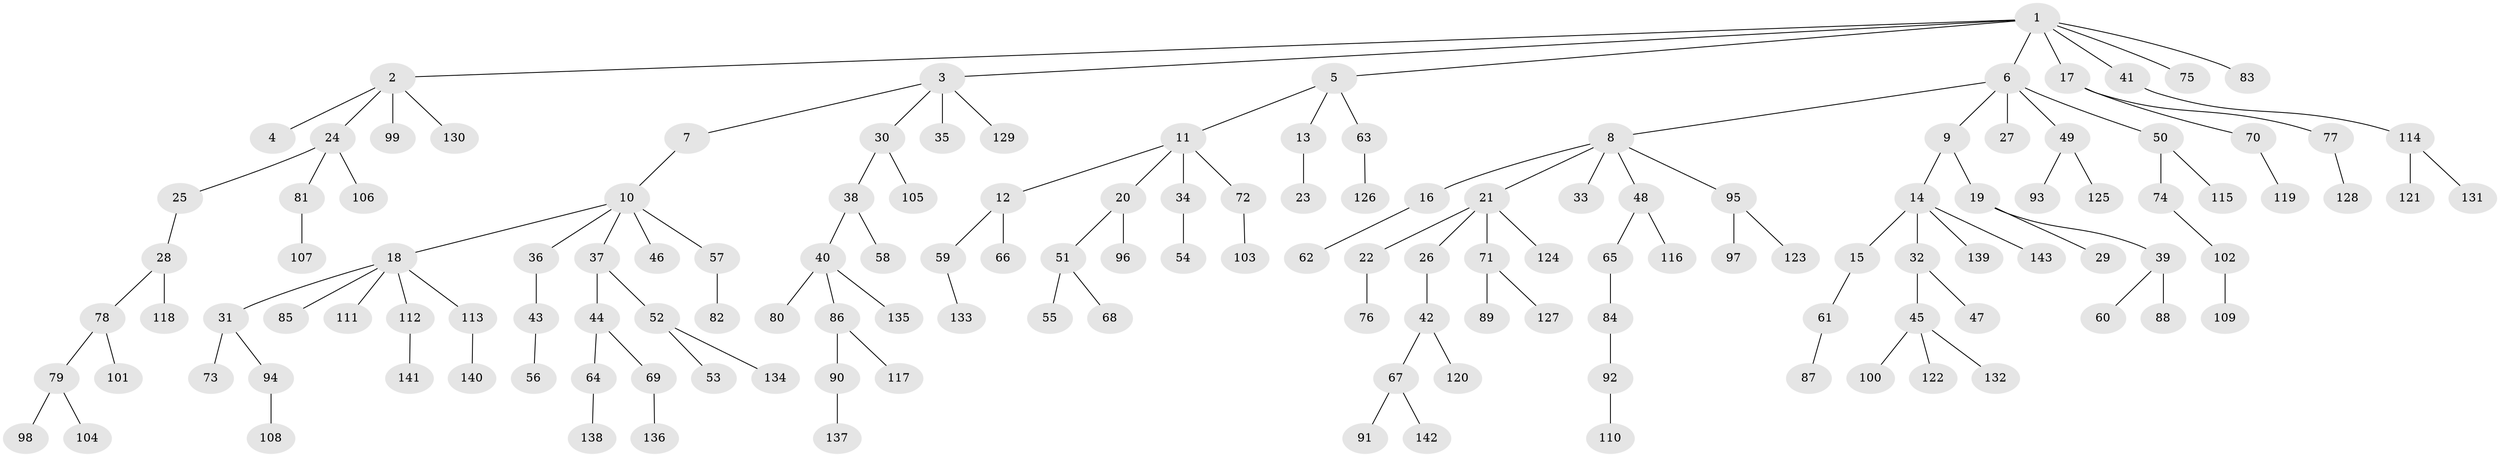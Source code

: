 // Generated by graph-tools (version 1.1) at 2025/53/03/09/25 04:53:33]
// undirected, 143 vertices, 142 edges
graph export_dot {
graph [start="1"]
  node [color=gray90,style=filled];
  1;
  2;
  3;
  4;
  5;
  6;
  7;
  8;
  9;
  10;
  11;
  12;
  13;
  14;
  15;
  16;
  17;
  18;
  19;
  20;
  21;
  22;
  23;
  24;
  25;
  26;
  27;
  28;
  29;
  30;
  31;
  32;
  33;
  34;
  35;
  36;
  37;
  38;
  39;
  40;
  41;
  42;
  43;
  44;
  45;
  46;
  47;
  48;
  49;
  50;
  51;
  52;
  53;
  54;
  55;
  56;
  57;
  58;
  59;
  60;
  61;
  62;
  63;
  64;
  65;
  66;
  67;
  68;
  69;
  70;
  71;
  72;
  73;
  74;
  75;
  76;
  77;
  78;
  79;
  80;
  81;
  82;
  83;
  84;
  85;
  86;
  87;
  88;
  89;
  90;
  91;
  92;
  93;
  94;
  95;
  96;
  97;
  98;
  99;
  100;
  101;
  102;
  103;
  104;
  105;
  106;
  107;
  108;
  109;
  110;
  111;
  112;
  113;
  114;
  115;
  116;
  117;
  118;
  119;
  120;
  121;
  122;
  123;
  124;
  125;
  126;
  127;
  128;
  129;
  130;
  131;
  132;
  133;
  134;
  135;
  136;
  137;
  138;
  139;
  140;
  141;
  142;
  143;
  1 -- 2;
  1 -- 3;
  1 -- 5;
  1 -- 6;
  1 -- 17;
  1 -- 41;
  1 -- 75;
  1 -- 83;
  2 -- 4;
  2 -- 24;
  2 -- 99;
  2 -- 130;
  3 -- 7;
  3 -- 30;
  3 -- 35;
  3 -- 129;
  5 -- 11;
  5 -- 13;
  5 -- 63;
  6 -- 8;
  6 -- 9;
  6 -- 27;
  6 -- 49;
  6 -- 50;
  7 -- 10;
  8 -- 16;
  8 -- 21;
  8 -- 33;
  8 -- 48;
  8 -- 95;
  9 -- 14;
  9 -- 19;
  10 -- 18;
  10 -- 36;
  10 -- 37;
  10 -- 46;
  10 -- 57;
  11 -- 12;
  11 -- 20;
  11 -- 34;
  11 -- 72;
  12 -- 59;
  12 -- 66;
  13 -- 23;
  14 -- 15;
  14 -- 32;
  14 -- 139;
  14 -- 143;
  15 -- 61;
  16 -- 62;
  17 -- 70;
  17 -- 77;
  18 -- 31;
  18 -- 85;
  18 -- 111;
  18 -- 112;
  18 -- 113;
  19 -- 29;
  19 -- 39;
  20 -- 51;
  20 -- 96;
  21 -- 22;
  21 -- 26;
  21 -- 71;
  21 -- 124;
  22 -- 76;
  24 -- 25;
  24 -- 81;
  24 -- 106;
  25 -- 28;
  26 -- 42;
  28 -- 78;
  28 -- 118;
  30 -- 38;
  30 -- 105;
  31 -- 73;
  31 -- 94;
  32 -- 45;
  32 -- 47;
  34 -- 54;
  36 -- 43;
  37 -- 44;
  37 -- 52;
  38 -- 40;
  38 -- 58;
  39 -- 60;
  39 -- 88;
  40 -- 80;
  40 -- 86;
  40 -- 135;
  41 -- 114;
  42 -- 67;
  42 -- 120;
  43 -- 56;
  44 -- 64;
  44 -- 69;
  45 -- 100;
  45 -- 122;
  45 -- 132;
  48 -- 65;
  48 -- 116;
  49 -- 93;
  49 -- 125;
  50 -- 74;
  50 -- 115;
  51 -- 55;
  51 -- 68;
  52 -- 53;
  52 -- 134;
  57 -- 82;
  59 -- 133;
  61 -- 87;
  63 -- 126;
  64 -- 138;
  65 -- 84;
  67 -- 91;
  67 -- 142;
  69 -- 136;
  70 -- 119;
  71 -- 89;
  71 -- 127;
  72 -- 103;
  74 -- 102;
  77 -- 128;
  78 -- 79;
  78 -- 101;
  79 -- 98;
  79 -- 104;
  81 -- 107;
  84 -- 92;
  86 -- 90;
  86 -- 117;
  90 -- 137;
  92 -- 110;
  94 -- 108;
  95 -- 97;
  95 -- 123;
  102 -- 109;
  112 -- 141;
  113 -- 140;
  114 -- 121;
  114 -- 131;
}

